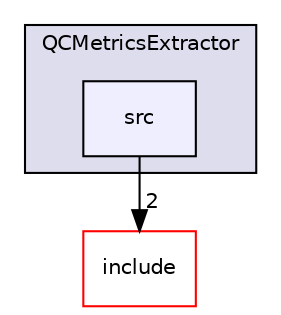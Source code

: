 digraph "/home/travis/build/AliceO2Group/AliceO2/Utilities/QC/QCMetricsExtractor/src" {
  bgcolor=transparent;
  compound=true
  node [ fontsize="10", fontname="Helvetica"];
  edge [ labelfontsize="10", labelfontname="Helvetica"];
  subgraph clusterdir_6870ba479da496c7ce4954f260c04020 {
    graph [ bgcolor="#ddddee", pencolor="black", label="QCMetricsExtractor" fontname="Helvetica", fontsize="10", URL="dir_6870ba479da496c7ce4954f260c04020.html"]
  dir_05c57e4a9b873145d015de411cb6c97c [shape=box, label="src", style="filled", fillcolor="#eeeeff", pencolor="black", URL="dir_05c57e4a9b873145d015de411cb6c97c.html"];
  }
  dir_8e925d68eb3ad8ccb76de1eb72c678ac [shape=box label="include" color="red" URL="dir_8e925d68eb3ad8ccb76de1eb72c678ac.html"];
  dir_05c57e4a9b873145d015de411cb6c97c->dir_8e925d68eb3ad8ccb76de1eb72c678ac [headlabel="2", labeldistance=1.5 headhref="dir_000481_000479.html"];
}
